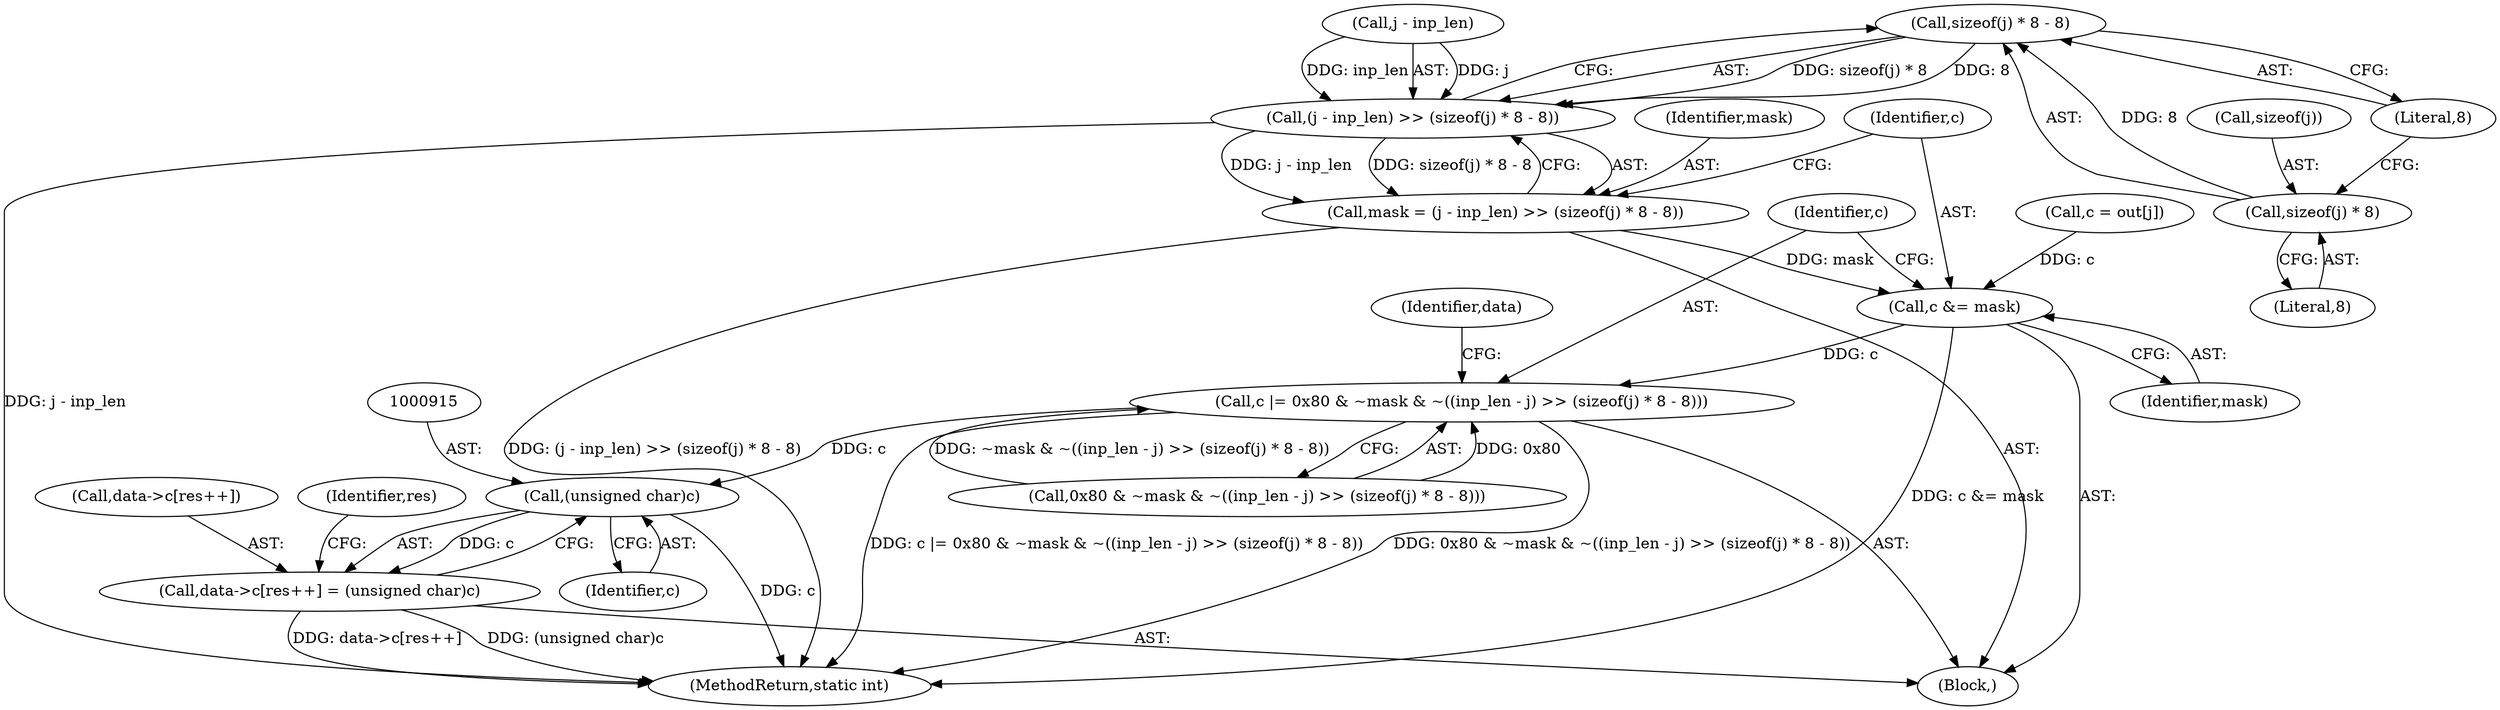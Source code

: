 digraph "0_openssl_68595c0c2886e7942a14f98c17a55a88afb6c292_0@API" {
"1000881" [label="(Call,sizeof(j) * 8 - 8)"];
"1000882" [label="(Call,sizeof(j) * 8)"];
"1000877" [label="(Call,(j - inp_len) >> (sizeof(j) * 8 - 8))"];
"1000875" [label="(Call,mask = (j - inp_len) >> (sizeof(j) * 8 - 8))"];
"1000887" [label="(Call,c &= mask)"];
"1000890" [label="(Call,c |= 0x80 & ~mask & ~((inp_len - j) >> (sizeof(j) * 8 - 8)))"];
"1000914" [label="(Call,(unsigned char)c)"];
"1000907" [label="(Call,data->c[res++] = (unsigned char)c)"];
"1000889" [label="(Identifier,mask)"];
"1000885" [label="(Literal,8)"];
"1000876" [label="(Identifier,mask)"];
"1000882" [label="(Call,sizeof(j) * 8)"];
"1000890" [label="(Call,c |= 0x80 & ~mask & ~((inp_len - j) >> (sizeof(j) * 8 - 8)))"];
"1000907" [label="(Call,data->c[res++] = (unsigned char)c)"];
"1000883" [label="(Call,sizeof(j))"];
"1000891" [label="(Identifier,c)"];
"1000914" [label="(Call,(unsigned char)c)"];
"1000886" [label="(Literal,8)"];
"1000910" [label="(Identifier,data)"];
"1000877" [label="(Call,(j - inp_len) >> (sizeof(j) * 8 - 8))"];
"1000887" [label="(Call,c &= mask)"];
"1001944" [label="(MethodReturn,static int)"];
"1000888" [label="(Identifier,c)"];
"1000878" [label="(Call,j - inp_len)"];
"1000919" [label="(Identifier,res)"];
"1000868" [label="(Block,)"];
"1000892" [label="(Call,0x80 & ~mask & ~((inp_len - j) >> (sizeof(j) * 8 - 8)))"];
"1000881" [label="(Call,sizeof(j) * 8 - 8)"];
"1000875" [label="(Call,mask = (j - inp_len) >> (sizeof(j) * 8 - 8))"];
"1000916" [label="(Identifier,c)"];
"1000870" [label="(Call,c = out[j])"];
"1000908" [label="(Call,data->c[res++])"];
"1000881" -> "1000877"  [label="AST: "];
"1000881" -> "1000886"  [label="CFG: "];
"1000882" -> "1000881"  [label="AST: "];
"1000886" -> "1000881"  [label="AST: "];
"1000877" -> "1000881"  [label="CFG: "];
"1000881" -> "1000877"  [label="DDG: sizeof(j) * 8"];
"1000881" -> "1000877"  [label="DDG: 8"];
"1000882" -> "1000881"  [label="DDG: 8"];
"1000882" -> "1000885"  [label="CFG: "];
"1000883" -> "1000882"  [label="AST: "];
"1000885" -> "1000882"  [label="AST: "];
"1000886" -> "1000882"  [label="CFG: "];
"1000877" -> "1000875"  [label="AST: "];
"1000878" -> "1000877"  [label="AST: "];
"1000875" -> "1000877"  [label="CFG: "];
"1000877" -> "1001944"  [label="DDG: j - inp_len"];
"1000877" -> "1000875"  [label="DDG: j - inp_len"];
"1000877" -> "1000875"  [label="DDG: sizeof(j) * 8 - 8"];
"1000878" -> "1000877"  [label="DDG: j"];
"1000878" -> "1000877"  [label="DDG: inp_len"];
"1000875" -> "1000868"  [label="AST: "];
"1000876" -> "1000875"  [label="AST: "];
"1000888" -> "1000875"  [label="CFG: "];
"1000875" -> "1001944"  [label="DDG: (j - inp_len) >> (sizeof(j) * 8 - 8)"];
"1000875" -> "1000887"  [label="DDG: mask"];
"1000887" -> "1000868"  [label="AST: "];
"1000887" -> "1000889"  [label="CFG: "];
"1000888" -> "1000887"  [label="AST: "];
"1000889" -> "1000887"  [label="AST: "];
"1000891" -> "1000887"  [label="CFG: "];
"1000887" -> "1001944"  [label="DDG: c &= mask"];
"1000870" -> "1000887"  [label="DDG: c"];
"1000887" -> "1000890"  [label="DDG: c"];
"1000890" -> "1000868"  [label="AST: "];
"1000890" -> "1000892"  [label="CFG: "];
"1000891" -> "1000890"  [label="AST: "];
"1000892" -> "1000890"  [label="AST: "];
"1000910" -> "1000890"  [label="CFG: "];
"1000890" -> "1001944"  [label="DDG: 0x80 & ~mask & ~((inp_len - j) >> (sizeof(j) * 8 - 8))"];
"1000890" -> "1001944"  [label="DDG: c |= 0x80 & ~mask & ~((inp_len - j) >> (sizeof(j) * 8 - 8))"];
"1000892" -> "1000890"  [label="DDG: 0x80"];
"1000892" -> "1000890"  [label="DDG: ~mask & ~((inp_len - j) >> (sizeof(j) * 8 - 8))"];
"1000890" -> "1000914"  [label="DDG: c"];
"1000914" -> "1000907"  [label="AST: "];
"1000914" -> "1000916"  [label="CFG: "];
"1000915" -> "1000914"  [label="AST: "];
"1000916" -> "1000914"  [label="AST: "];
"1000907" -> "1000914"  [label="CFG: "];
"1000914" -> "1001944"  [label="DDG: c"];
"1000914" -> "1000907"  [label="DDG: c"];
"1000907" -> "1000868"  [label="AST: "];
"1000908" -> "1000907"  [label="AST: "];
"1000919" -> "1000907"  [label="CFG: "];
"1000907" -> "1001944"  [label="DDG: data->c[res++]"];
"1000907" -> "1001944"  [label="DDG: (unsigned char)c"];
}
